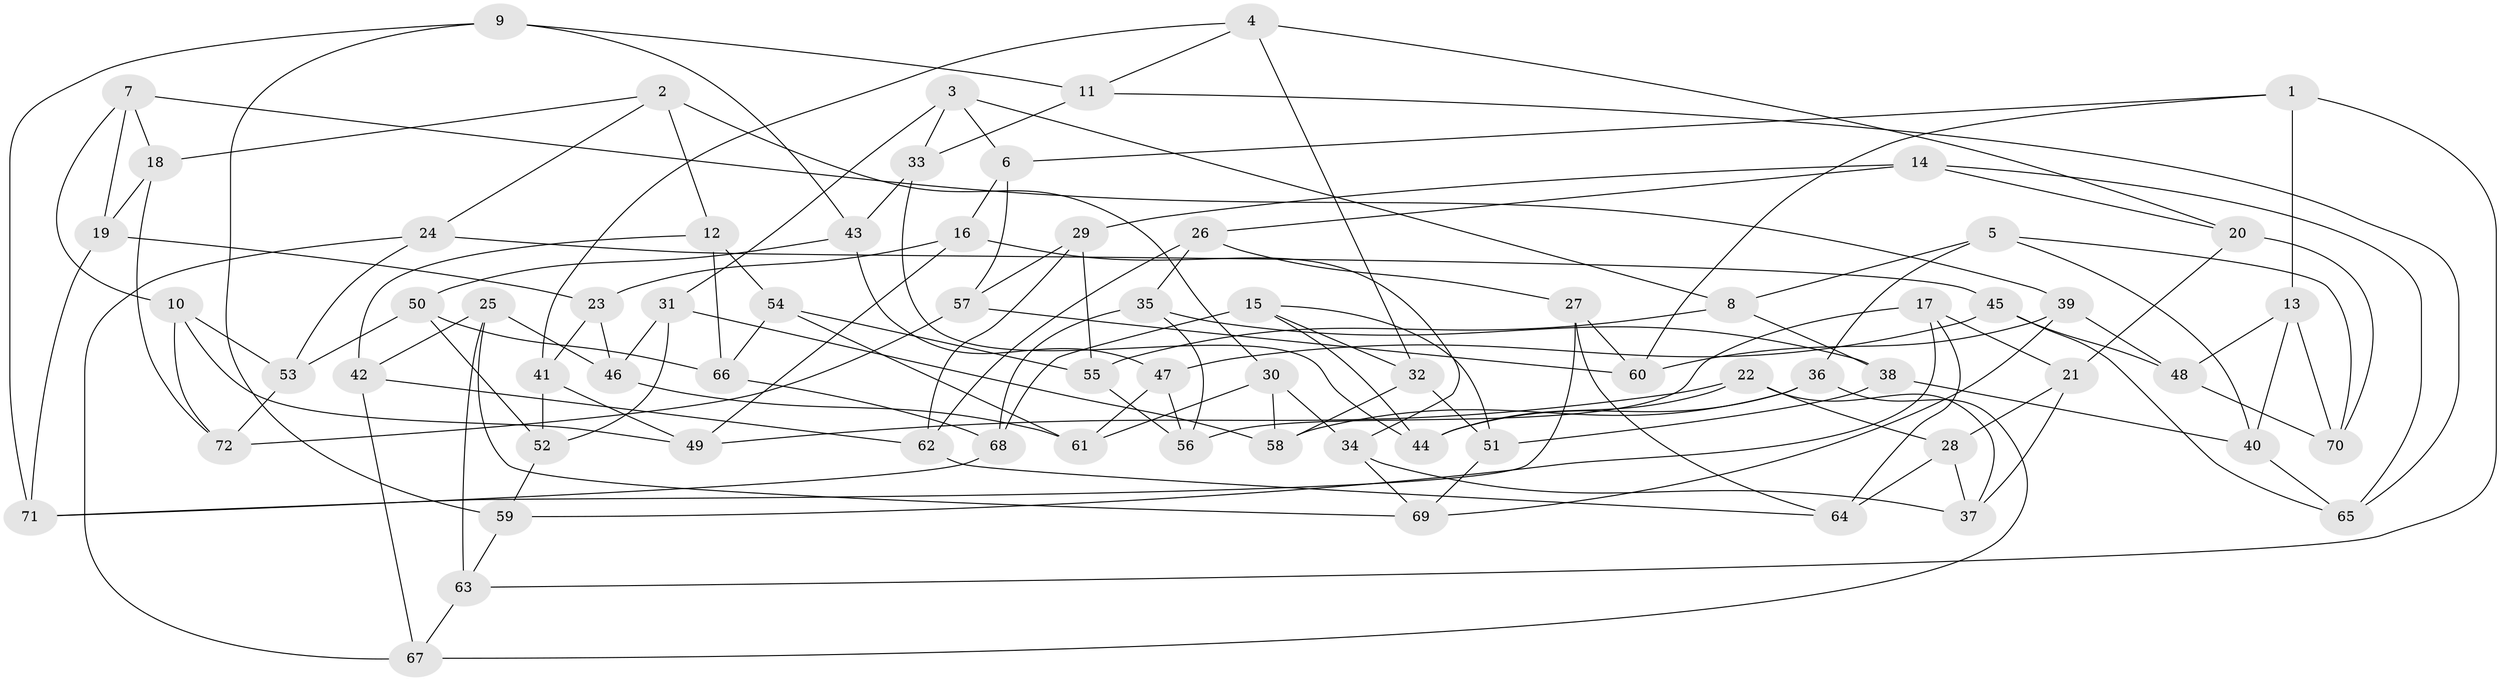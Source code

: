 // coarse degree distribution, {6: 0.5952380952380952, 5: 0.11904761904761904, 4: 0.21428571428571427, 3: 0.07142857142857142}
// Generated by graph-tools (version 1.1) at 2025/24/03/03/25 07:24:29]
// undirected, 72 vertices, 144 edges
graph export_dot {
graph [start="1"]
  node [color=gray90,style=filled];
  1;
  2;
  3;
  4;
  5;
  6;
  7;
  8;
  9;
  10;
  11;
  12;
  13;
  14;
  15;
  16;
  17;
  18;
  19;
  20;
  21;
  22;
  23;
  24;
  25;
  26;
  27;
  28;
  29;
  30;
  31;
  32;
  33;
  34;
  35;
  36;
  37;
  38;
  39;
  40;
  41;
  42;
  43;
  44;
  45;
  46;
  47;
  48;
  49;
  50;
  51;
  52;
  53;
  54;
  55;
  56;
  57;
  58;
  59;
  60;
  61;
  62;
  63;
  64;
  65;
  66;
  67;
  68;
  69;
  70;
  71;
  72;
  1 -- 6;
  1 -- 63;
  1 -- 60;
  1 -- 13;
  2 -- 30;
  2 -- 24;
  2 -- 18;
  2 -- 12;
  3 -- 6;
  3 -- 33;
  3 -- 8;
  3 -- 31;
  4 -- 41;
  4 -- 20;
  4 -- 32;
  4 -- 11;
  5 -- 8;
  5 -- 40;
  5 -- 36;
  5 -- 70;
  6 -- 57;
  6 -- 16;
  7 -- 18;
  7 -- 10;
  7 -- 39;
  7 -- 19;
  8 -- 38;
  8 -- 55;
  9 -- 59;
  9 -- 11;
  9 -- 43;
  9 -- 71;
  10 -- 53;
  10 -- 72;
  10 -- 49;
  11 -- 65;
  11 -- 33;
  12 -- 66;
  12 -- 42;
  12 -- 54;
  13 -- 40;
  13 -- 48;
  13 -- 70;
  14 -- 26;
  14 -- 65;
  14 -- 29;
  14 -- 20;
  15 -- 68;
  15 -- 51;
  15 -- 44;
  15 -- 32;
  16 -- 34;
  16 -- 49;
  16 -- 23;
  17 -- 64;
  17 -- 56;
  17 -- 21;
  17 -- 59;
  18 -- 72;
  18 -- 19;
  19 -- 23;
  19 -- 71;
  20 -- 21;
  20 -- 70;
  21 -- 37;
  21 -- 28;
  22 -- 49;
  22 -- 44;
  22 -- 37;
  22 -- 28;
  23 -- 41;
  23 -- 46;
  24 -- 45;
  24 -- 53;
  24 -- 67;
  25 -- 42;
  25 -- 46;
  25 -- 69;
  25 -- 63;
  26 -- 35;
  26 -- 62;
  26 -- 27;
  27 -- 64;
  27 -- 60;
  27 -- 71;
  28 -- 37;
  28 -- 64;
  29 -- 55;
  29 -- 62;
  29 -- 57;
  30 -- 34;
  30 -- 58;
  30 -- 61;
  31 -- 58;
  31 -- 46;
  31 -- 52;
  32 -- 58;
  32 -- 51;
  33 -- 43;
  33 -- 44;
  34 -- 37;
  34 -- 69;
  35 -- 38;
  35 -- 68;
  35 -- 56;
  36 -- 44;
  36 -- 67;
  36 -- 58;
  38 -- 51;
  38 -- 40;
  39 -- 60;
  39 -- 48;
  39 -- 69;
  40 -- 65;
  41 -- 49;
  41 -- 52;
  42 -- 67;
  42 -- 62;
  43 -- 47;
  43 -- 50;
  45 -- 47;
  45 -- 65;
  45 -- 48;
  46 -- 61;
  47 -- 56;
  47 -- 61;
  48 -- 70;
  50 -- 66;
  50 -- 53;
  50 -- 52;
  51 -- 69;
  52 -- 59;
  53 -- 72;
  54 -- 66;
  54 -- 55;
  54 -- 61;
  55 -- 56;
  57 -- 72;
  57 -- 60;
  59 -- 63;
  62 -- 64;
  63 -- 67;
  66 -- 68;
  68 -- 71;
}
